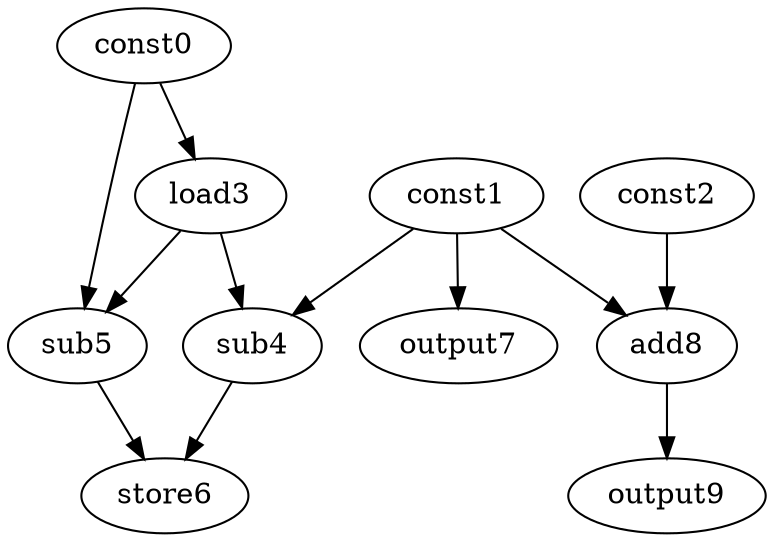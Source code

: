 digraph G { 
const0[opcode=const]; 
const1[opcode=const]; 
const2[opcode=const]; 
load3[opcode=load]; 
sub4[opcode=sub]; 
sub5[opcode=sub]; 
store6[opcode=store]; 
output7[opcode=output]; 
add8[opcode=add]; 
output9[opcode=output]; 
const0->load3[operand=0];
const1->output7[operand=0];
const1->add8[operand=0];
const2->add8[operand=1];
const1->sub4[operand=0];
load3->sub4[operand=1];
const0->sub5[operand=0];
load3->sub5[operand=1];
add8->output9[operand=0];
sub4->store6[operand=0];
sub5->store6[operand=1];
}
